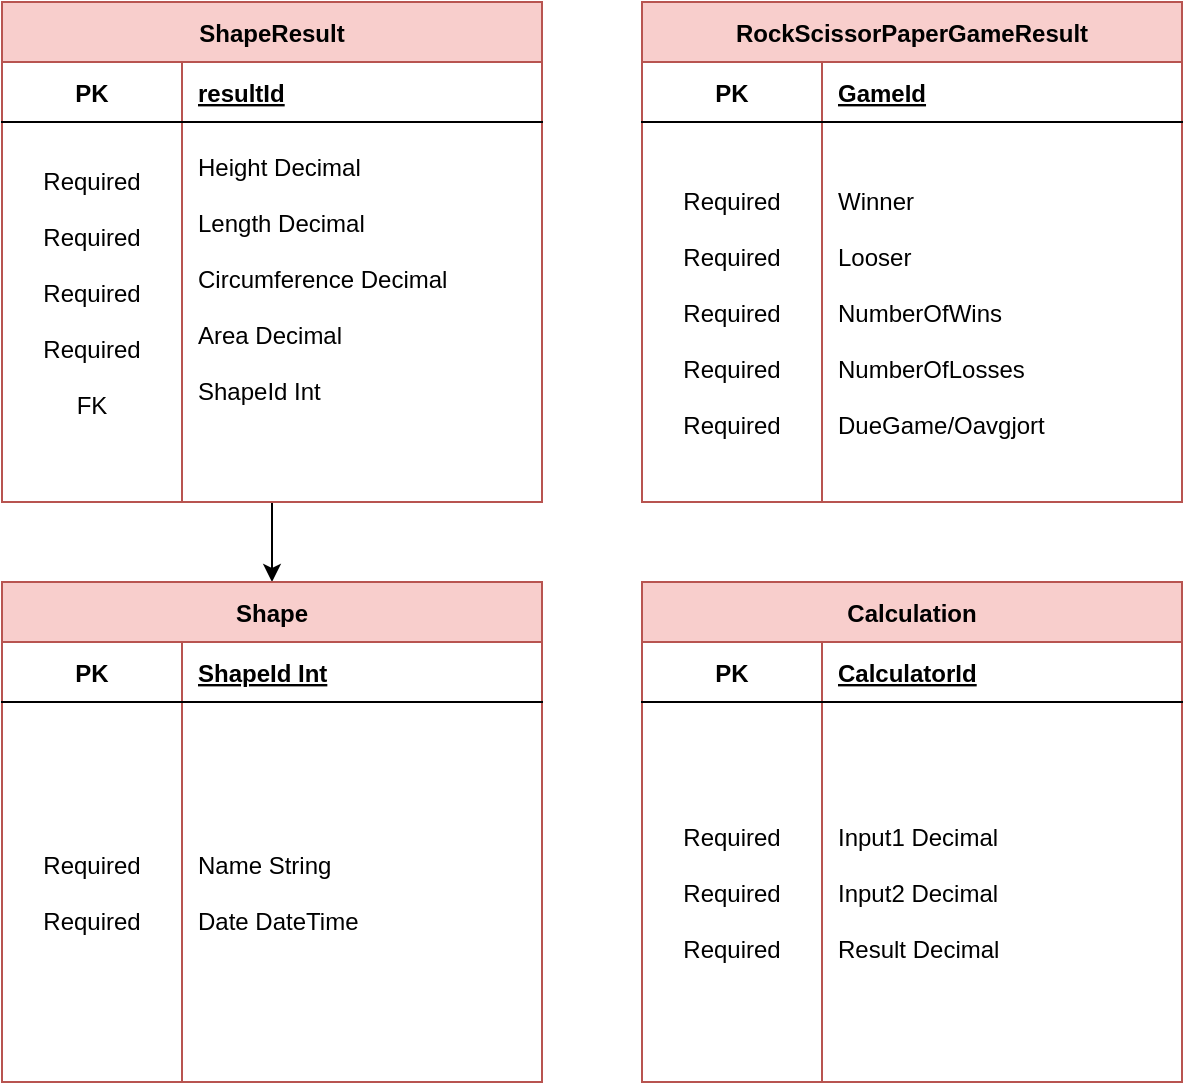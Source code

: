<mxfile version="20.6.2" type="device"><diagram id="n25lftzC01n3alcy3_S2" name="Sida-1"><mxGraphModel dx="640" dy="863" grid="1" gridSize="10" guides="1" tooltips="1" connect="1" arrows="1" fold="1" page="1" pageScale="1" pageWidth="827" pageHeight="1169" math="0" shadow="0"><root><mxCell id="0"/><mxCell id="1" parent="0"/><mxCell id="q6SKKDD4T3wVvWJob-ZP-19" style="edgeStyle=orthogonalEdgeStyle;rounded=0;orthogonalLoop=1;jettySize=auto;html=1;" edge="1" parent="1" source="OS7sKEbMhiJ--WGNKMLG-3" target="q6SKKDD4T3wVvWJob-ZP-1"><mxGeometry relative="1" as="geometry"/></mxCell><mxCell id="OS7sKEbMhiJ--WGNKMLG-3" value="ShapeResult" style="shape=table;startSize=30;container=1;collapsible=1;childLayout=tableLayout;fixedRows=1;rowLines=0;fontStyle=1;align=center;resizeLast=1;fillColor=#f8cecc;strokeColor=#b85450;" parent="1" vertex="1"><mxGeometry x="40" y="50" width="270" height="250" as="geometry"/></mxCell><mxCell id="OS7sKEbMhiJ--WGNKMLG-4" value="" style="shape=tableRow;horizontal=0;startSize=0;swimlaneHead=0;swimlaneBody=0;fillColor=none;collapsible=0;dropTarget=0;points=[[0,0.5],[1,0.5]];portConstraint=eastwest;top=0;left=0;right=0;bottom=1;" parent="OS7sKEbMhiJ--WGNKMLG-3" vertex="1"><mxGeometry y="30" width="270" height="30" as="geometry"/></mxCell><mxCell id="OS7sKEbMhiJ--WGNKMLG-5" value="PK" style="shape=partialRectangle;connectable=0;fillColor=none;top=0;left=0;bottom=0;right=0;fontStyle=1;overflow=hidden;" parent="OS7sKEbMhiJ--WGNKMLG-4" vertex="1"><mxGeometry width="90" height="30" as="geometry"><mxRectangle width="90" height="30" as="alternateBounds"/></mxGeometry></mxCell><mxCell id="OS7sKEbMhiJ--WGNKMLG-6" value="resultId" style="shape=partialRectangle;connectable=0;fillColor=none;top=0;left=0;bottom=0;right=0;align=left;spacingLeft=6;fontStyle=5;overflow=hidden;" parent="OS7sKEbMhiJ--WGNKMLG-4" vertex="1"><mxGeometry x="90" width="180" height="30" as="geometry"><mxRectangle width="180" height="30" as="alternateBounds"/></mxGeometry></mxCell><mxCell id="OS7sKEbMhiJ--WGNKMLG-7" value="" style="shape=tableRow;horizontal=0;startSize=0;swimlaneHead=0;swimlaneBody=0;fillColor=none;collapsible=0;dropTarget=0;points=[[0,0.5],[1,0.5]];portConstraint=eastwest;top=0;left=0;right=0;bottom=0;" parent="OS7sKEbMhiJ--WGNKMLG-3" vertex="1"><mxGeometry y="60" width="270" height="170" as="geometry"/></mxCell><mxCell id="OS7sKEbMhiJ--WGNKMLG-8" value="Required&#10;&#10;Required&#10;&#10;Required&#10;&#10;Required&#10;&#10;FK" style="shape=partialRectangle;connectable=0;fillColor=none;top=0;left=0;bottom=0;right=0;editable=1;overflow=hidden;" parent="OS7sKEbMhiJ--WGNKMLG-7" vertex="1"><mxGeometry width="90" height="170" as="geometry"><mxRectangle width="90" height="170" as="alternateBounds"/></mxGeometry></mxCell><mxCell id="OS7sKEbMhiJ--WGNKMLG-9" value="Height Decimal&#10;&#10;Length Decimal&#10;&#10;Circumference Decimal&#10;&#10;Area Decimal&#10;&#10;ShapeId Int&#10;" style="shape=partialRectangle;connectable=0;fillColor=none;top=0;left=0;bottom=0;right=0;align=left;spacingLeft=6;overflow=hidden;" parent="OS7sKEbMhiJ--WGNKMLG-7" vertex="1"><mxGeometry x="90" width="180" height="170" as="geometry"><mxRectangle width="180" height="170" as="alternateBounds"/></mxGeometry></mxCell><mxCell id="OS7sKEbMhiJ--WGNKMLG-10" value="" style="shape=tableRow;horizontal=0;startSize=0;swimlaneHead=0;swimlaneBody=0;fillColor=none;collapsible=0;dropTarget=0;points=[[0,0.5],[1,0.5]];portConstraint=eastwest;top=0;left=0;right=0;bottom=0;" parent="OS7sKEbMhiJ--WGNKMLG-3" vertex="1"><mxGeometry y="230" width="270" height="20" as="geometry"/></mxCell><mxCell id="OS7sKEbMhiJ--WGNKMLG-11" value="" style="shape=partialRectangle;connectable=0;fillColor=none;top=0;left=0;bottom=0;right=0;editable=1;overflow=hidden;" parent="OS7sKEbMhiJ--WGNKMLG-10" vertex="1"><mxGeometry width="90" height="20" as="geometry"><mxRectangle width="90" height="20" as="alternateBounds"/></mxGeometry></mxCell><mxCell id="OS7sKEbMhiJ--WGNKMLG-12" value="" style="shape=partialRectangle;connectable=0;fillColor=none;top=0;left=0;bottom=0;right=0;align=left;spacingLeft=6;overflow=hidden;" parent="OS7sKEbMhiJ--WGNKMLG-10" vertex="1"><mxGeometry x="90" width="180" height="20" as="geometry"><mxRectangle width="180" height="20" as="alternateBounds"/></mxGeometry></mxCell><mxCell id="q6SKKDD4T3wVvWJob-ZP-1" value="Shape" style="shape=table;startSize=30;container=1;collapsible=1;childLayout=tableLayout;fixedRows=1;rowLines=0;fontStyle=1;align=center;resizeLast=1;fillColor=#f8cecc;strokeColor=#b85450;" vertex="1" parent="1"><mxGeometry x="40" y="340" width="270" height="250" as="geometry"/></mxCell><mxCell id="q6SKKDD4T3wVvWJob-ZP-2" value="" style="shape=tableRow;horizontal=0;startSize=0;swimlaneHead=0;swimlaneBody=0;fillColor=none;collapsible=0;dropTarget=0;points=[[0,0.5],[1,0.5]];portConstraint=eastwest;top=0;left=0;right=0;bottom=1;" vertex="1" parent="q6SKKDD4T3wVvWJob-ZP-1"><mxGeometry y="30" width="270" height="30" as="geometry"/></mxCell><mxCell id="q6SKKDD4T3wVvWJob-ZP-3" value="PK" style="shape=partialRectangle;connectable=0;fillColor=none;top=0;left=0;bottom=0;right=0;fontStyle=1;overflow=hidden;" vertex="1" parent="q6SKKDD4T3wVvWJob-ZP-2"><mxGeometry width="90" height="30" as="geometry"><mxRectangle width="90" height="30" as="alternateBounds"/></mxGeometry></mxCell><mxCell id="q6SKKDD4T3wVvWJob-ZP-4" value="ShapeId Int" style="shape=partialRectangle;connectable=0;fillColor=none;top=0;left=0;bottom=0;right=0;align=left;spacingLeft=6;fontStyle=5;overflow=hidden;" vertex="1" parent="q6SKKDD4T3wVvWJob-ZP-2"><mxGeometry x="90" width="180" height="30" as="geometry"><mxRectangle width="180" height="30" as="alternateBounds"/></mxGeometry></mxCell><mxCell id="q6SKKDD4T3wVvWJob-ZP-11" value="" style="shape=tableRow;horizontal=0;startSize=0;swimlaneHead=0;swimlaneBody=0;fillColor=none;collapsible=0;dropTarget=0;points=[[0,0.5],[1,0.5]];portConstraint=eastwest;top=0;left=0;right=0;bottom=0;" vertex="1" parent="q6SKKDD4T3wVvWJob-ZP-1"><mxGeometry y="60" width="270" height="190" as="geometry"/></mxCell><mxCell id="q6SKKDD4T3wVvWJob-ZP-12" value="Required&#10; &#10;Required" style="shape=partialRectangle;connectable=0;fillColor=none;top=0;left=0;bottom=0;right=0;editable=1;overflow=hidden;" vertex="1" parent="q6SKKDD4T3wVvWJob-ZP-11"><mxGeometry width="90" height="190" as="geometry"><mxRectangle width="90" height="190" as="alternateBounds"/></mxGeometry></mxCell><mxCell id="q6SKKDD4T3wVvWJob-ZP-13" value="Name String&#10;&#10;Date DateTime" style="shape=partialRectangle;connectable=0;fillColor=none;top=0;left=0;bottom=0;right=0;align=left;spacingLeft=6;overflow=hidden;" vertex="1" parent="q6SKKDD4T3wVvWJob-ZP-11"><mxGeometry x="90" width="180" height="190" as="geometry"><mxRectangle width="180" height="190" as="alternateBounds"/></mxGeometry></mxCell><mxCell id="q6SKKDD4T3wVvWJob-ZP-15" value="" style="shape=tableRow;horizontal=0;startSize=0;swimlaneHead=0;swimlaneBody=0;fillColor=none;collapsible=0;dropTarget=0;points=[[0,0.5],[1,0.5]];portConstraint=eastwest;top=0;left=0;right=0;bottom=0;" vertex="1" parent="1"><mxGeometry x="110" y="490" width="220" height="20" as="geometry"/></mxCell><mxCell id="q6SKKDD4T3wVvWJob-ZP-16" value="" style="shape=partialRectangle;connectable=0;fillColor=none;top=0;left=0;bottom=0;right=0;editable=1;overflow=hidden;" vertex="1" parent="q6SKKDD4T3wVvWJob-ZP-15"><mxGeometry width="30" height="20" as="geometry"><mxRectangle width="30" height="20" as="alternateBounds"/></mxGeometry></mxCell><mxCell id="q6SKKDD4T3wVvWJob-ZP-22" value="RockScissorPaperGameResult" style="shape=table;startSize=30;container=1;collapsible=1;childLayout=tableLayout;fixedRows=1;rowLines=0;fontStyle=1;align=center;resizeLast=1;fillColor=#f8cecc;strokeColor=#b85450;" vertex="1" parent="1"><mxGeometry x="360" y="50" width="270.0" height="250" as="geometry"/></mxCell><mxCell id="q6SKKDD4T3wVvWJob-ZP-23" value="" style="shape=tableRow;horizontal=0;startSize=0;swimlaneHead=0;swimlaneBody=0;fillColor=none;collapsible=0;dropTarget=0;points=[[0,0.5],[1,0.5]];portConstraint=eastwest;top=0;left=0;right=0;bottom=1;" vertex="1" parent="q6SKKDD4T3wVvWJob-ZP-22"><mxGeometry y="30" width="270.0" height="30" as="geometry"/></mxCell><mxCell id="q6SKKDD4T3wVvWJob-ZP-24" value="PK" style="shape=partialRectangle;connectable=0;fillColor=none;top=0;left=0;bottom=0;right=0;fontStyle=1;overflow=hidden;" vertex="1" parent="q6SKKDD4T3wVvWJob-ZP-23"><mxGeometry width="90.0" height="30" as="geometry"><mxRectangle width="90.0" height="30" as="alternateBounds"/></mxGeometry></mxCell><mxCell id="q6SKKDD4T3wVvWJob-ZP-25" value="GameId" style="shape=partialRectangle;connectable=0;fillColor=none;top=0;left=0;bottom=0;right=0;align=left;spacingLeft=6;fontStyle=5;overflow=hidden;" vertex="1" parent="q6SKKDD4T3wVvWJob-ZP-23"><mxGeometry x="90.0" width="180" height="30" as="geometry"><mxRectangle width="180" height="30" as="alternateBounds"/></mxGeometry></mxCell><mxCell id="q6SKKDD4T3wVvWJob-ZP-26" value="" style="shape=tableRow;horizontal=0;startSize=0;swimlaneHead=0;swimlaneBody=0;fillColor=none;collapsible=0;dropTarget=0;points=[[0,0.5],[1,0.5]];portConstraint=eastwest;top=0;left=0;right=0;bottom=0;" vertex="1" parent="q6SKKDD4T3wVvWJob-ZP-22"><mxGeometry y="60" width="270.0" height="190" as="geometry"/></mxCell><mxCell id="q6SKKDD4T3wVvWJob-ZP-27" value="Required&#10;&#10;Required&#10;&#10;Required&#10;&#10;Required&#10;&#10;Required" style="shape=partialRectangle;connectable=0;fillColor=none;top=0;left=0;bottom=0;right=0;editable=1;overflow=hidden;" vertex="1" parent="q6SKKDD4T3wVvWJob-ZP-26"><mxGeometry width="90.0" height="190" as="geometry"><mxRectangle width="90.0" height="190" as="alternateBounds"/></mxGeometry></mxCell><mxCell id="q6SKKDD4T3wVvWJob-ZP-28" value="Winner&#10;&#10;Looser&#10;&#10;NumberOfWins&#10;&#10;NumberOfLosses&#10;&#10;DueGame/Oavgjort" style="shape=partialRectangle;connectable=0;fillColor=none;top=0;left=0;bottom=0;right=0;align=left;spacingLeft=6;overflow=hidden;" vertex="1" parent="q6SKKDD4T3wVvWJob-ZP-26"><mxGeometry x="90.0" width="180" height="190" as="geometry"><mxRectangle width="180" height="190" as="alternateBounds"/></mxGeometry></mxCell><mxCell id="q6SKKDD4T3wVvWJob-ZP-29" value="Calculation" style="shape=table;startSize=30;container=1;collapsible=1;childLayout=tableLayout;fixedRows=1;rowLines=0;fontStyle=1;align=center;resizeLast=1;fillColor=#f8cecc;strokeColor=#b85450;" vertex="1" parent="1"><mxGeometry x="360" y="340" width="270.0" height="250" as="geometry"/></mxCell><mxCell id="q6SKKDD4T3wVvWJob-ZP-30" value="" style="shape=tableRow;horizontal=0;startSize=0;swimlaneHead=0;swimlaneBody=0;fillColor=none;collapsible=0;dropTarget=0;points=[[0,0.5],[1,0.5]];portConstraint=eastwest;top=0;left=0;right=0;bottom=1;" vertex="1" parent="q6SKKDD4T3wVvWJob-ZP-29"><mxGeometry y="30" width="270.0" height="30" as="geometry"/></mxCell><mxCell id="q6SKKDD4T3wVvWJob-ZP-31" value="PK" style="shape=partialRectangle;connectable=0;fillColor=none;top=0;left=0;bottom=0;right=0;fontStyle=1;overflow=hidden;" vertex="1" parent="q6SKKDD4T3wVvWJob-ZP-30"><mxGeometry width="90.0" height="30" as="geometry"><mxRectangle width="90.0" height="30" as="alternateBounds"/></mxGeometry></mxCell><mxCell id="q6SKKDD4T3wVvWJob-ZP-32" value="CalculatorId" style="shape=partialRectangle;connectable=0;fillColor=none;top=0;left=0;bottom=0;right=0;align=left;spacingLeft=6;fontStyle=5;overflow=hidden;" vertex="1" parent="q6SKKDD4T3wVvWJob-ZP-30"><mxGeometry x="90.0" width="180" height="30" as="geometry"><mxRectangle width="180" height="30" as="alternateBounds"/></mxGeometry></mxCell><mxCell id="q6SKKDD4T3wVvWJob-ZP-33" value="" style="shape=tableRow;horizontal=0;startSize=0;swimlaneHead=0;swimlaneBody=0;fillColor=none;collapsible=0;dropTarget=0;points=[[0,0.5],[1,0.5]];portConstraint=eastwest;top=0;left=0;right=0;bottom=0;" vertex="1" parent="q6SKKDD4T3wVvWJob-ZP-29"><mxGeometry y="60" width="270.0" height="190" as="geometry"/></mxCell><mxCell id="q6SKKDD4T3wVvWJob-ZP-34" value="Required&#10;&#10;Required&#10;&#10;Required" style="shape=partialRectangle;connectable=0;fillColor=none;top=0;left=0;bottom=0;right=0;editable=1;overflow=hidden;" vertex="1" parent="q6SKKDD4T3wVvWJob-ZP-33"><mxGeometry width="90.0" height="190" as="geometry"><mxRectangle width="90.0" height="190" as="alternateBounds"/></mxGeometry></mxCell><mxCell id="q6SKKDD4T3wVvWJob-ZP-35" value="Input1 Decimal&#10;&#10;Input2 Decimal&#10;&#10;Result Decimal" style="shape=partialRectangle;connectable=0;fillColor=none;top=0;left=0;bottom=0;right=0;align=left;spacingLeft=6;overflow=hidden;" vertex="1" parent="q6SKKDD4T3wVvWJob-ZP-33"><mxGeometry x="90.0" width="180" height="190" as="geometry"><mxRectangle width="180" height="190" as="alternateBounds"/></mxGeometry></mxCell></root></mxGraphModel></diagram></mxfile>